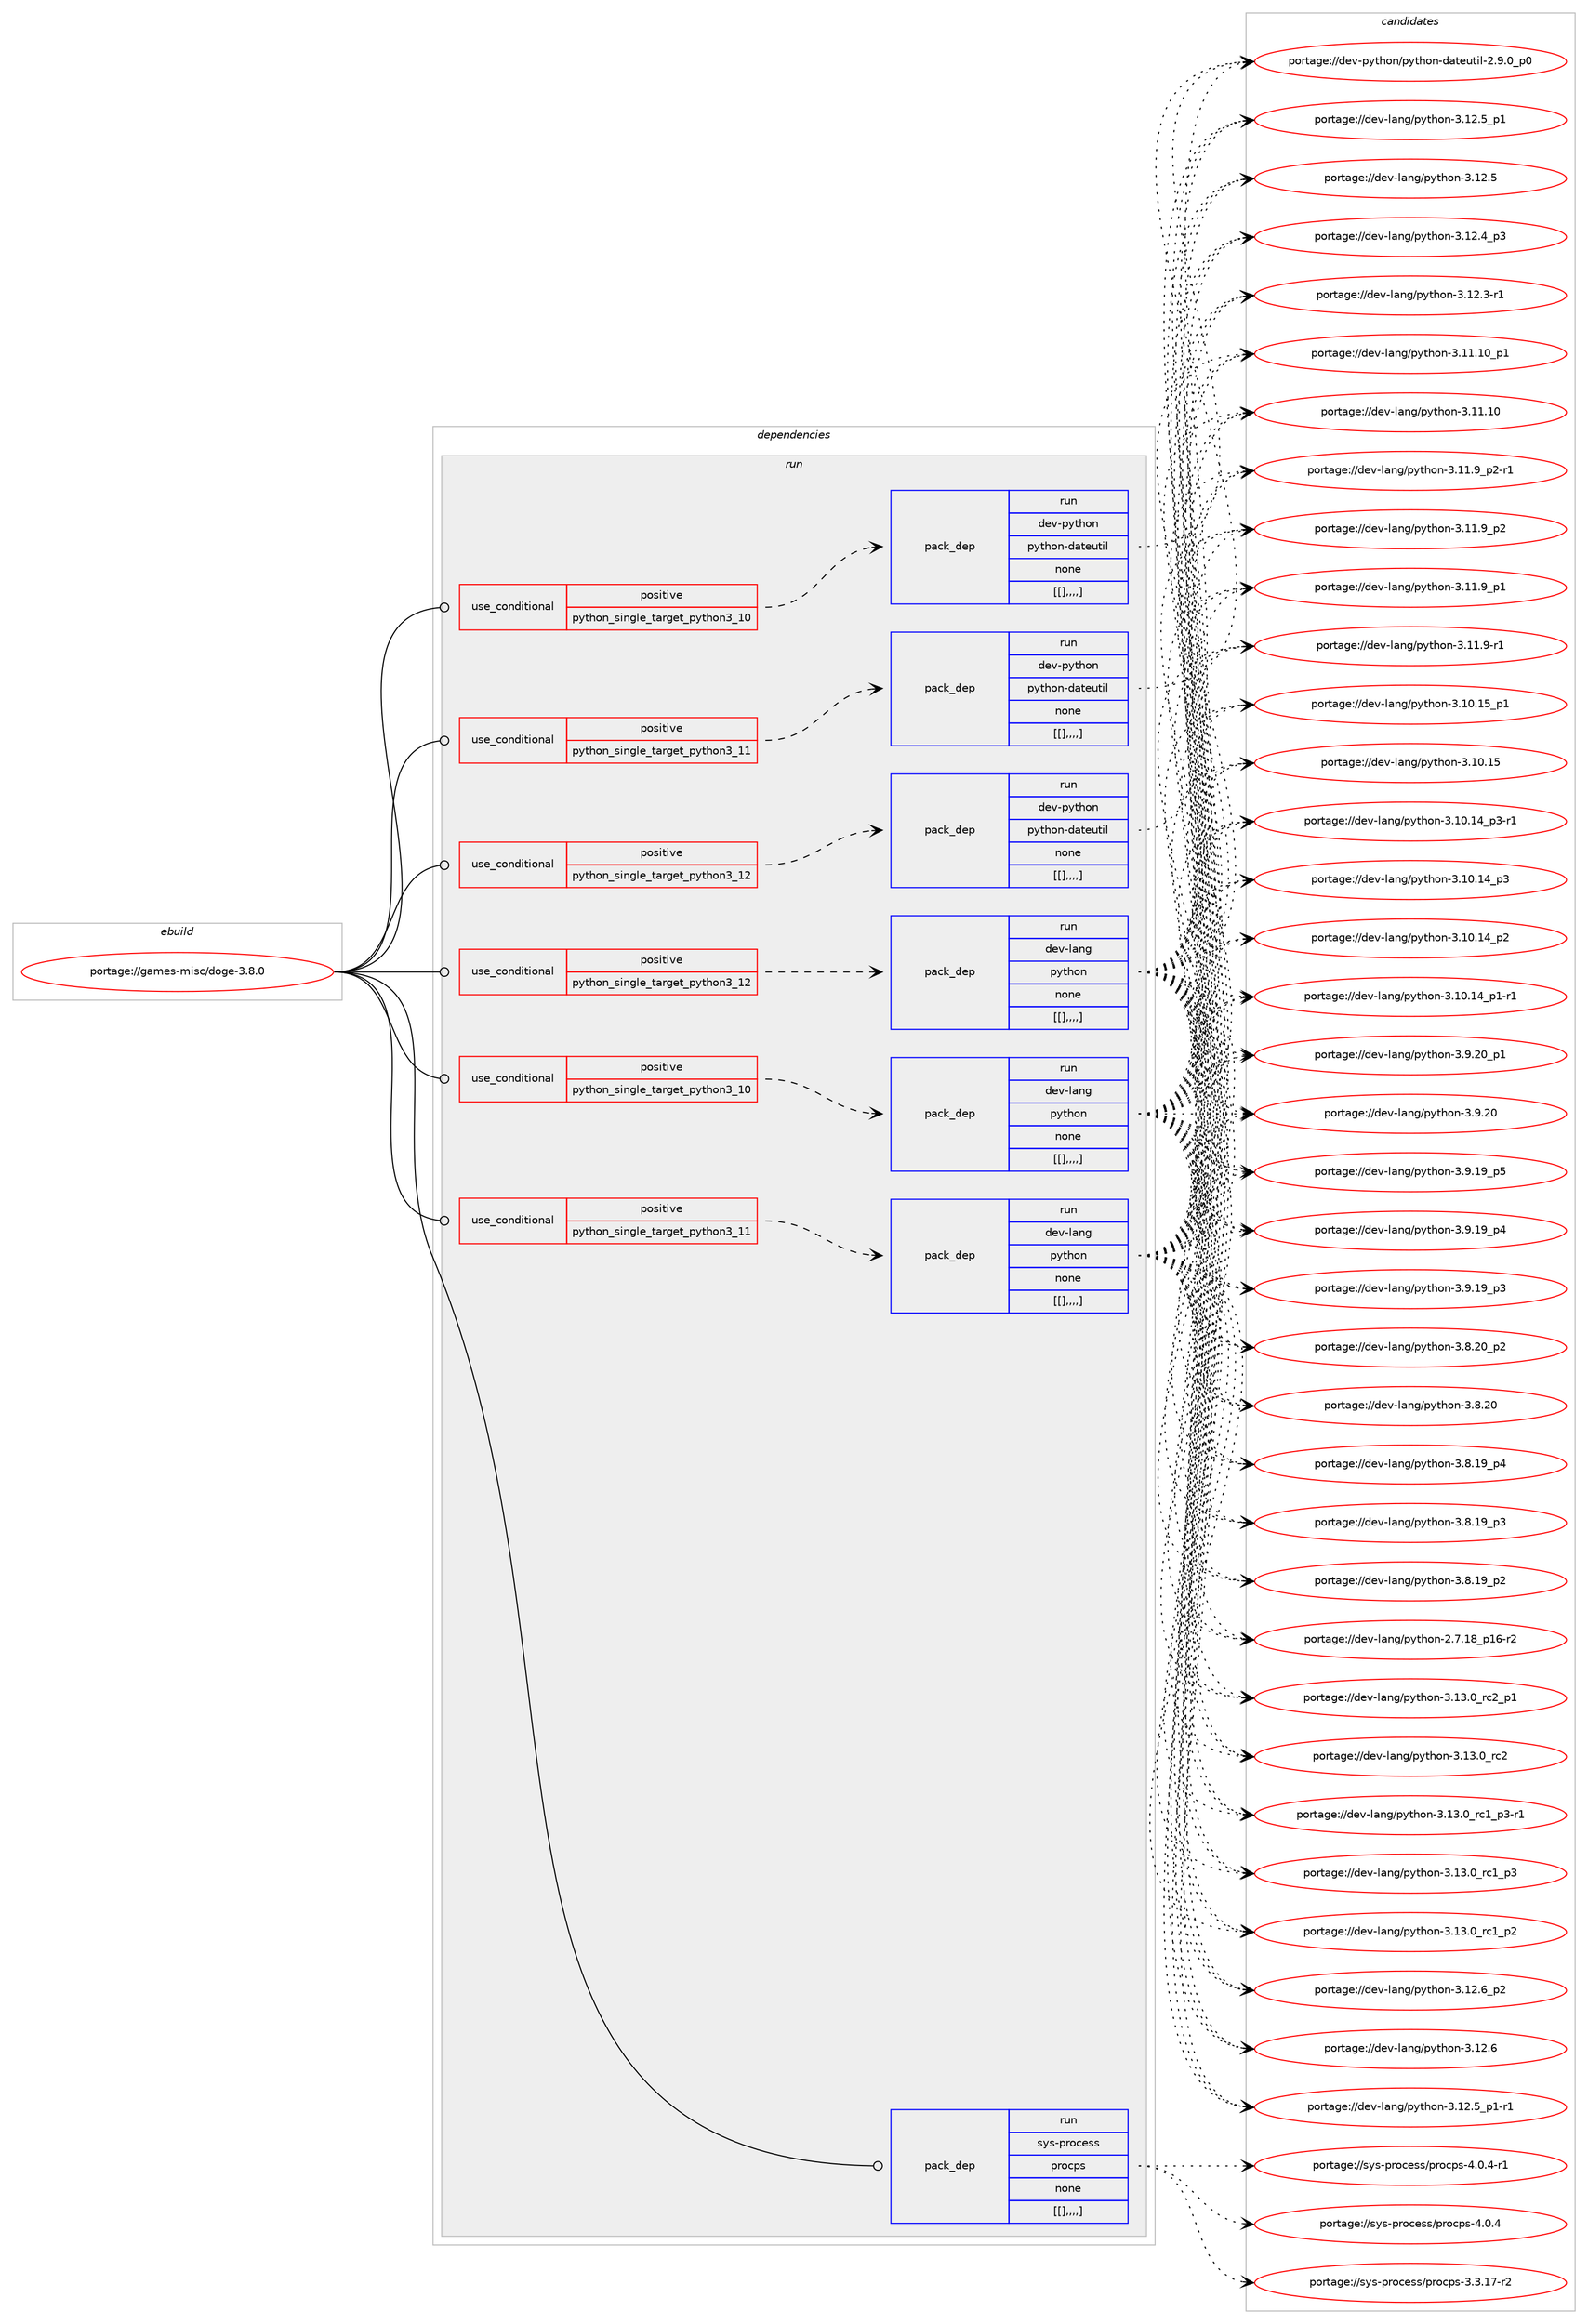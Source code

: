digraph prolog {

# *************
# Graph options
# *************

newrank=true;
concentrate=true;
compound=true;
graph [rankdir=LR,fontname=Helvetica,fontsize=10,ranksep=1.5];#, ranksep=2.5, nodesep=0.2];
edge  [arrowhead=vee];
node  [fontname=Helvetica,fontsize=10];

# **********
# The ebuild
# **********

subgraph cluster_leftcol {
color=gray;
label=<<i>ebuild</i>>;
id [label="portage://games-misc/doge-3.8.0", color=red, width=4, href="../games-misc/doge-3.8.0.svg"];
}

# ****************
# The dependencies
# ****************

subgraph cluster_midcol {
color=gray;
label=<<i>dependencies</i>>;
subgraph cluster_compile {
fillcolor="#eeeeee";
style=filled;
label=<<i>compile</i>>;
}
subgraph cluster_compileandrun {
fillcolor="#eeeeee";
style=filled;
label=<<i>compile and run</i>>;
}
subgraph cluster_run {
fillcolor="#eeeeee";
style=filled;
label=<<i>run</i>>;
subgraph cond66674 {
dependency235605 [label=<<TABLE BORDER="0" CELLBORDER="1" CELLSPACING="0" CELLPADDING="4"><TR><TD ROWSPAN="3" CELLPADDING="10">use_conditional</TD></TR><TR><TD>positive</TD></TR><TR><TD>python_single_target_python3_10</TD></TR></TABLE>>, shape=none, color=red];
subgraph pack167431 {
dependency235606 [label=<<TABLE BORDER="0" CELLBORDER="1" CELLSPACING="0" CELLPADDING="4" WIDTH="220"><TR><TD ROWSPAN="6" CELLPADDING="30">pack_dep</TD></TR><TR><TD WIDTH="110">run</TD></TR><TR><TD>dev-lang</TD></TR><TR><TD>python</TD></TR><TR><TD>none</TD></TR><TR><TD>[[],,,,]</TD></TR></TABLE>>, shape=none, color=blue];
}
dependency235605:e -> dependency235606:w [weight=20,style="dashed",arrowhead="vee"];
}
id:e -> dependency235605:w [weight=20,style="solid",arrowhead="odot"];
subgraph cond66675 {
dependency235607 [label=<<TABLE BORDER="0" CELLBORDER="1" CELLSPACING="0" CELLPADDING="4"><TR><TD ROWSPAN="3" CELLPADDING="10">use_conditional</TD></TR><TR><TD>positive</TD></TR><TR><TD>python_single_target_python3_10</TD></TR></TABLE>>, shape=none, color=red];
subgraph pack167432 {
dependency235608 [label=<<TABLE BORDER="0" CELLBORDER="1" CELLSPACING="0" CELLPADDING="4" WIDTH="220"><TR><TD ROWSPAN="6" CELLPADDING="30">pack_dep</TD></TR><TR><TD WIDTH="110">run</TD></TR><TR><TD>dev-python</TD></TR><TR><TD>python-dateutil</TD></TR><TR><TD>none</TD></TR><TR><TD>[[],,,,]</TD></TR></TABLE>>, shape=none, color=blue];
}
dependency235607:e -> dependency235608:w [weight=20,style="dashed",arrowhead="vee"];
}
id:e -> dependency235607:w [weight=20,style="solid",arrowhead="odot"];
subgraph cond66676 {
dependency235609 [label=<<TABLE BORDER="0" CELLBORDER="1" CELLSPACING="0" CELLPADDING="4"><TR><TD ROWSPAN="3" CELLPADDING="10">use_conditional</TD></TR><TR><TD>positive</TD></TR><TR><TD>python_single_target_python3_11</TD></TR></TABLE>>, shape=none, color=red];
subgraph pack167433 {
dependency235610 [label=<<TABLE BORDER="0" CELLBORDER="1" CELLSPACING="0" CELLPADDING="4" WIDTH="220"><TR><TD ROWSPAN="6" CELLPADDING="30">pack_dep</TD></TR><TR><TD WIDTH="110">run</TD></TR><TR><TD>dev-lang</TD></TR><TR><TD>python</TD></TR><TR><TD>none</TD></TR><TR><TD>[[],,,,]</TD></TR></TABLE>>, shape=none, color=blue];
}
dependency235609:e -> dependency235610:w [weight=20,style="dashed",arrowhead="vee"];
}
id:e -> dependency235609:w [weight=20,style="solid",arrowhead="odot"];
subgraph cond66677 {
dependency235611 [label=<<TABLE BORDER="0" CELLBORDER="1" CELLSPACING="0" CELLPADDING="4"><TR><TD ROWSPAN="3" CELLPADDING="10">use_conditional</TD></TR><TR><TD>positive</TD></TR><TR><TD>python_single_target_python3_11</TD></TR></TABLE>>, shape=none, color=red];
subgraph pack167434 {
dependency235612 [label=<<TABLE BORDER="0" CELLBORDER="1" CELLSPACING="0" CELLPADDING="4" WIDTH="220"><TR><TD ROWSPAN="6" CELLPADDING="30">pack_dep</TD></TR><TR><TD WIDTH="110">run</TD></TR><TR><TD>dev-python</TD></TR><TR><TD>python-dateutil</TD></TR><TR><TD>none</TD></TR><TR><TD>[[],,,,]</TD></TR></TABLE>>, shape=none, color=blue];
}
dependency235611:e -> dependency235612:w [weight=20,style="dashed",arrowhead="vee"];
}
id:e -> dependency235611:w [weight=20,style="solid",arrowhead="odot"];
subgraph cond66678 {
dependency235613 [label=<<TABLE BORDER="0" CELLBORDER="1" CELLSPACING="0" CELLPADDING="4"><TR><TD ROWSPAN="3" CELLPADDING="10">use_conditional</TD></TR><TR><TD>positive</TD></TR><TR><TD>python_single_target_python3_12</TD></TR></TABLE>>, shape=none, color=red];
subgraph pack167435 {
dependency235614 [label=<<TABLE BORDER="0" CELLBORDER="1" CELLSPACING="0" CELLPADDING="4" WIDTH="220"><TR><TD ROWSPAN="6" CELLPADDING="30">pack_dep</TD></TR><TR><TD WIDTH="110">run</TD></TR><TR><TD>dev-lang</TD></TR><TR><TD>python</TD></TR><TR><TD>none</TD></TR><TR><TD>[[],,,,]</TD></TR></TABLE>>, shape=none, color=blue];
}
dependency235613:e -> dependency235614:w [weight=20,style="dashed",arrowhead="vee"];
}
id:e -> dependency235613:w [weight=20,style="solid",arrowhead="odot"];
subgraph cond66679 {
dependency235615 [label=<<TABLE BORDER="0" CELLBORDER="1" CELLSPACING="0" CELLPADDING="4"><TR><TD ROWSPAN="3" CELLPADDING="10">use_conditional</TD></TR><TR><TD>positive</TD></TR><TR><TD>python_single_target_python3_12</TD></TR></TABLE>>, shape=none, color=red];
subgraph pack167436 {
dependency235616 [label=<<TABLE BORDER="0" CELLBORDER="1" CELLSPACING="0" CELLPADDING="4" WIDTH="220"><TR><TD ROWSPAN="6" CELLPADDING="30">pack_dep</TD></TR><TR><TD WIDTH="110">run</TD></TR><TR><TD>dev-python</TD></TR><TR><TD>python-dateutil</TD></TR><TR><TD>none</TD></TR><TR><TD>[[],,,,]</TD></TR></TABLE>>, shape=none, color=blue];
}
dependency235615:e -> dependency235616:w [weight=20,style="dashed",arrowhead="vee"];
}
id:e -> dependency235615:w [weight=20,style="solid",arrowhead="odot"];
subgraph pack167437 {
dependency235617 [label=<<TABLE BORDER="0" CELLBORDER="1" CELLSPACING="0" CELLPADDING="4" WIDTH="220"><TR><TD ROWSPAN="6" CELLPADDING="30">pack_dep</TD></TR><TR><TD WIDTH="110">run</TD></TR><TR><TD>sys-process</TD></TR><TR><TD>procps</TD></TR><TR><TD>none</TD></TR><TR><TD>[[],,,,]</TD></TR></TABLE>>, shape=none, color=blue];
}
id:e -> dependency235617:w [weight=20,style="solid",arrowhead="odot"];
}
}

# **************
# The candidates
# **************

subgraph cluster_choices {
rank=same;
color=gray;
label=<<i>candidates</i>>;

subgraph choice167431 {
color=black;
nodesep=1;
choice100101118451089711010347112121116104111110455146495146489511499509511249 [label="portage://dev-lang/python-3.13.0_rc2_p1", color=red, width=4,href="../dev-lang/python-3.13.0_rc2_p1.svg"];
choice10010111845108971101034711212111610411111045514649514648951149950 [label="portage://dev-lang/python-3.13.0_rc2", color=red, width=4,href="../dev-lang/python-3.13.0_rc2.svg"];
choice1001011184510897110103471121211161041111104551464951464895114994995112514511449 [label="portage://dev-lang/python-3.13.0_rc1_p3-r1", color=red, width=4,href="../dev-lang/python-3.13.0_rc1_p3-r1.svg"];
choice100101118451089711010347112121116104111110455146495146489511499499511251 [label="portage://dev-lang/python-3.13.0_rc1_p3", color=red, width=4,href="../dev-lang/python-3.13.0_rc1_p3.svg"];
choice100101118451089711010347112121116104111110455146495146489511499499511250 [label="portage://dev-lang/python-3.13.0_rc1_p2", color=red, width=4,href="../dev-lang/python-3.13.0_rc1_p2.svg"];
choice100101118451089711010347112121116104111110455146495046549511250 [label="portage://dev-lang/python-3.12.6_p2", color=red, width=4,href="../dev-lang/python-3.12.6_p2.svg"];
choice10010111845108971101034711212111610411111045514649504654 [label="portage://dev-lang/python-3.12.6", color=red, width=4,href="../dev-lang/python-3.12.6.svg"];
choice1001011184510897110103471121211161041111104551464950465395112494511449 [label="portage://dev-lang/python-3.12.5_p1-r1", color=red, width=4,href="../dev-lang/python-3.12.5_p1-r1.svg"];
choice100101118451089711010347112121116104111110455146495046539511249 [label="portage://dev-lang/python-3.12.5_p1", color=red, width=4,href="../dev-lang/python-3.12.5_p1.svg"];
choice10010111845108971101034711212111610411111045514649504653 [label="portage://dev-lang/python-3.12.5", color=red, width=4,href="../dev-lang/python-3.12.5.svg"];
choice100101118451089711010347112121116104111110455146495046529511251 [label="portage://dev-lang/python-3.12.4_p3", color=red, width=4,href="../dev-lang/python-3.12.4_p3.svg"];
choice100101118451089711010347112121116104111110455146495046514511449 [label="portage://dev-lang/python-3.12.3-r1", color=red, width=4,href="../dev-lang/python-3.12.3-r1.svg"];
choice10010111845108971101034711212111610411111045514649494649489511249 [label="portage://dev-lang/python-3.11.10_p1", color=red, width=4,href="../dev-lang/python-3.11.10_p1.svg"];
choice1001011184510897110103471121211161041111104551464949464948 [label="portage://dev-lang/python-3.11.10", color=red, width=4,href="../dev-lang/python-3.11.10.svg"];
choice1001011184510897110103471121211161041111104551464949465795112504511449 [label="portage://dev-lang/python-3.11.9_p2-r1", color=red, width=4,href="../dev-lang/python-3.11.9_p2-r1.svg"];
choice100101118451089711010347112121116104111110455146494946579511250 [label="portage://dev-lang/python-3.11.9_p2", color=red, width=4,href="../dev-lang/python-3.11.9_p2.svg"];
choice100101118451089711010347112121116104111110455146494946579511249 [label="portage://dev-lang/python-3.11.9_p1", color=red, width=4,href="../dev-lang/python-3.11.9_p1.svg"];
choice100101118451089711010347112121116104111110455146494946574511449 [label="portage://dev-lang/python-3.11.9-r1", color=red, width=4,href="../dev-lang/python-3.11.9-r1.svg"];
choice10010111845108971101034711212111610411111045514649484649539511249 [label="portage://dev-lang/python-3.10.15_p1", color=red, width=4,href="../dev-lang/python-3.10.15_p1.svg"];
choice1001011184510897110103471121211161041111104551464948464953 [label="portage://dev-lang/python-3.10.15", color=red, width=4,href="../dev-lang/python-3.10.15.svg"];
choice100101118451089711010347112121116104111110455146494846495295112514511449 [label="portage://dev-lang/python-3.10.14_p3-r1", color=red, width=4,href="../dev-lang/python-3.10.14_p3-r1.svg"];
choice10010111845108971101034711212111610411111045514649484649529511251 [label="portage://dev-lang/python-3.10.14_p3", color=red, width=4,href="../dev-lang/python-3.10.14_p3.svg"];
choice10010111845108971101034711212111610411111045514649484649529511250 [label="portage://dev-lang/python-3.10.14_p2", color=red, width=4,href="../dev-lang/python-3.10.14_p2.svg"];
choice100101118451089711010347112121116104111110455146494846495295112494511449 [label="portage://dev-lang/python-3.10.14_p1-r1", color=red, width=4,href="../dev-lang/python-3.10.14_p1-r1.svg"];
choice100101118451089711010347112121116104111110455146574650489511249 [label="portage://dev-lang/python-3.9.20_p1", color=red, width=4,href="../dev-lang/python-3.9.20_p1.svg"];
choice10010111845108971101034711212111610411111045514657465048 [label="portage://dev-lang/python-3.9.20", color=red, width=4,href="../dev-lang/python-3.9.20.svg"];
choice100101118451089711010347112121116104111110455146574649579511253 [label="portage://dev-lang/python-3.9.19_p5", color=red, width=4,href="../dev-lang/python-3.9.19_p5.svg"];
choice100101118451089711010347112121116104111110455146574649579511252 [label="portage://dev-lang/python-3.9.19_p4", color=red, width=4,href="../dev-lang/python-3.9.19_p4.svg"];
choice100101118451089711010347112121116104111110455146574649579511251 [label="portage://dev-lang/python-3.9.19_p3", color=red, width=4,href="../dev-lang/python-3.9.19_p3.svg"];
choice100101118451089711010347112121116104111110455146564650489511250 [label="portage://dev-lang/python-3.8.20_p2", color=red, width=4,href="../dev-lang/python-3.8.20_p2.svg"];
choice10010111845108971101034711212111610411111045514656465048 [label="portage://dev-lang/python-3.8.20", color=red, width=4,href="../dev-lang/python-3.8.20.svg"];
choice100101118451089711010347112121116104111110455146564649579511252 [label="portage://dev-lang/python-3.8.19_p4", color=red, width=4,href="../dev-lang/python-3.8.19_p4.svg"];
choice100101118451089711010347112121116104111110455146564649579511251 [label="portage://dev-lang/python-3.8.19_p3", color=red, width=4,href="../dev-lang/python-3.8.19_p3.svg"];
choice100101118451089711010347112121116104111110455146564649579511250 [label="portage://dev-lang/python-3.8.19_p2", color=red, width=4,href="../dev-lang/python-3.8.19_p2.svg"];
choice100101118451089711010347112121116104111110455046554649569511249544511450 [label="portage://dev-lang/python-2.7.18_p16-r2", color=red, width=4,href="../dev-lang/python-2.7.18_p16-r2.svg"];
dependency235606:e -> choice100101118451089711010347112121116104111110455146495146489511499509511249:w [style=dotted,weight="100"];
dependency235606:e -> choice10010111845108971101034711212111610411111045514649514648951149950:w [style=dotted,weight="100"];
dependency235606:e -> choice1001011184510897110103471121211161041111104551464951464895114994995112514511449:w [style=dotted,weight="100"];
dependency235606:e -> choice100101118451089711010347112121116104111110455146495146489511499499511251:w [style=dotted,weight="100"];
dependency235606:e -> choice100101118451089711010347112121116104111110455146495146489511499499511250:w [style=dotted,weight="100"];
dependency235606:e -> choice100101118451089711010347112121116104111110455146495046549511250:w [style=dotted,weight="100"];
dependency235606:e -> choice10010111845108971101034711212111610411111045514649504654:w [style=dotted,weight="100"];
dependency235606:e -> choice1001011184510897110103471121211161041111104551464950465395112494511449:w [style=dotted,weight="100"];
dependency235606:e -> choice100101118451089711010347112121116104111110455146495046539511249:w [style=dotted,weight="100"];
dependency235606:e -> choice10010111845108971101034711212111610411111045514649504653:w [style=dotted,weight="100"];
dependency235606:e -> choice100101118451089711010347112121116104111110455146495046529511251:w [style=dotted,weight="100"];
dependency235606:e -> choice100101118451089711010347112121116104111110455146495046514511449:w [style=dotted,weight="100"];
dependency235606:e -> choice10010111845108971101034711212111610411111045514649494649489511249:w [style=dotted,weight="100"];
dependency235606:e -> choice1001011184510897110103471121211161041111104551464949464948:w [style=dotted,weight="100"];
dependency235606:e -> choice1001011184510897110103471121211161041111104551464949465795112504511449:w [style=dotted,weight="100"];
dependency235606:e -> choice100101118451089711010347112121116104111110455146494946579511250:w [style=dotted,weight="100"];
dependency235606:e -> choice100101118451089711010347112121116104111110455146494946579511249:w [style=dotted,weight="100"];
dependency235606:e -> choice100101118451089711010347112121116104111110455146494946574511449:w [style=dotted,weight="100"];
dependency235606:e -> choice10010111845108971101034711212111610411111045514649484649539511249:w [style=dotted,weight="100"];
dependency235606:e -> choice1001011184510897110103471121211161041111104551464948464953:w [style=dotted,weight="100"];
dependency235606:e -> choice100101118451089711010347112121116104111110455146494846495295112514511449:w [style=dotted,weight="100"];
dependency235606:e -> choice10010111845108971101034711212111610411111045514649484649529511251:w [style=dotted,weight="100"];
dependency235606:e -> choice10010111845108971101034711212111610411111045514649484649529511250:w [style=dotted,weight="100"];
dependency235606:e -> choice100101118451089711010347112121116104111110455146494846495295112494511449:w [style=dotted,weight="100"];
dependency235606:e -> choice100101118451089711010347112121116104111110455146574650489511249:w [style=dotted,weight="100"];
dependency235606:e -> choice10010111845108971101034711212111610411111045514657465048:w [style=dotted,weight="100"];
dependency235606:e -> choice100101118451089711010347112121116104111110455146574649579511253:w [style=dotted,weight="100"];
dependency235606:e -> choice100101118451089711010347112121116104111110455146574649579511252:w [style=dotted,weight="100"];
dependency235606:e -> choice100101118451089711010347112121116104111110455146574649579511251:w [style=dotted,weight="100"];
dependency235606:e -> choice100101118451089711010347112121116104111110455146564650489511250:w [style=dotted,weight="100"];
dependency235606:e -> choice10010111845108971101034711212111610411111045514656465048:w [style=dotted,weight="100"];
dependency235606:e -> choice100101118451089711010347112121116104111110455146564649579511252:w [style=dotted,weight="100"];
dependency235606:e -> choice100101118451089711010347112121116104111110455146564649579511251:w [style=dotted,weight="100"];
dependency235606:e -> choice100101118451089711010347112121116104111110455146564649579511250:w [style=dotted,weight="100"];
dependency235606:e -> choice100101118451089711010347112121116104111110455046554649569511249544511450:w [style=dotted,weight="100"];
}
subgraph choice167432 {
color=black;
nodesep=1;
choice100101118451121211161041111104711212111610411111045100971161011171161051084550465746489511248 [label="portage://dev-python/python-dateutil-2.9.0_p0", color=red, width=4,href="../dev-python/python-dateutil-2.9.0_p0.svg"];
dependency235608:e -> choice100101118451121211161041111104711212111610411111045100971161011171161051084550465746489511248:w [style=dotted,weight="100"];
}
subgraph choice167433 {
color=black;
nodesep=1;
choice100101118451089711010347112121116104111110455146495146489511499509511249 [label="portage://dev-lang/python-3.13.0_rc2_p1", color=red, width=4,href="../dev-lang/python-3.13.0_rc2_p1.svg"];
choice10010111845108971101034711212111610411111045514649514648951149950 [label="portage://dev-lang/python-3.13.0_rc2", color=red, width=4,href="../dev-lang/python-3.13.0_rc2.svg"];
choice1001011184510897110103471121211161041111104551464951464895114994995112514511449 [label="portage://dev-lang/python-3.13.0_rc1_p3-r1", color=red, width=4,href="../dev-lang/python-3.13.0_rc1_p3-r1.svg"];
choice100101118451089711010347112121116104111110455146495146489511499499511251 [label="portage://dev-lang/python-3.13.0_rc1_p3", color=red, width=4,href="../dev-lang/python-3.13.0_rc1_p3.svg"];
choice100101118451089711010347112121116104111110455146495146489511499499511250 [label="portage://dev-lang/python-3.13.0_rc1_p2", color=red, width=4,href="../dev-lang/python-3.13.0_rc1_p2.svg"];
choice100101118451089711010347112121116104111110455146495046549511250 [label="portage://dev-lang/python-3.12.6_p2", color=red, width=4,href="../dev-lang/python-3.12.6_p2.svg"];
choice10010111845108971101034711212111610411111045514649504654 [label="portage://dev-lang/python-3.12.6", color=red, width=4,href="../dev-lang/python-3.12.6.svg"];
choice1001011184510897110103471121211161041111104551464950465395112494511449 [label="portage://dev-lang/python-3.12.5_p1-r1", color=red, width=4,href="../dev-lang/python-3.12.5_p1-r1.svg"];
choice100101118451089711010347112121116104111110455146495046539511249 [label="portage://dev-lang/python-3.12.5_p1", color=red, width=4,href="../dev-lang/python-3.12.5_p1.svg"];
choice10010111845108971101034711212111610411111045514649504653 [label="portage://dev-lang/python-3.12.5", color=red, width=4,href="../dev-lang/python-3.12.5.svg"];
choice100101118451089711010347112121116104111110455146495046529511251 [label="portage://dev-lang/python-3.12.4_p3", color=red, width=4,href="../dev-lang/python-3.12.4_p3.svg"];
choice100101118451089711010347112121116104111110455146495046514511449 [label="portage://dev-lang/python-3.12.3-r1", color=red, width=4,href="../dev-lang/python-3.12.3-r1.svg"];
choice10010111845108971101034711212111610411111045514649494649489511249 [label="portage://dev-lang/python-3.11.10_p1", color=red, width=4,href="../dev-lang/python-3.11.10_p1.svg"];
choice1001011184510897110103471121211161041111104551464949464948 [label="portage://dev-lang/python-3.11.10", color=red, width=4,href="../dev-lang/python-3.11.10.svg"];
choice1001011184510897110103471121211161041111104551464949465795112504511449 [label="portage://dev-lang/python-3.11.9_p2-r1", color=red, width=4,href="../dev-lang/python-3.11.9_p2-r1.svg"];
choice100101118451089711010347112121116104111110455146494946579511250 [label="portage://dev-lang/python-3.11.9_p2", color=red, width=4,href="../dev-lang/python-3.11.9_p2.svg"];
choice100101118451089711010347112121116104111110455146494946579511249 [label="portage://dev-lang/python-3.11.9_p1", color=red, width=4,href="../dev-lang/python-3.11.9_p1.svg"];
choice100101118451089711010347112121116104111110455146494946574511449 [label="portage://dev-lang/python-3.11.9-r1", color=red, width=4,href="../dev-lang/python-3.11.9-r1.svg"];
choice10010111845108971101034711212111610411111045514649484649539511249 [label="portage://dev-lang/python-3.10.15_p1", color=red, width=4,href="../dev-lang/python-3.10.15_p1.svg"];
choice1001011184510897110103471121211161041111104551464948464953 [label="portage://dev-lang/python-3.10.15", color=red, width=4,href="../dev-lang/python-3.10.15.svg"];
choice100101118451089711010347112121116104111110455146494846495295112514511449 [label="portage://dev-lang/python-3.10.14_p3-r1", color=red, width=4,href="../dev-lang/python-3.10.14_p3-r1.svg"];
choice10010111845108971101034711212111610411111045514649484649529511251 [label="portage://dev-lang/python-3.10.14_p3", color=red, width=4,href="../dev-lang/python-3.10.14_p3.svg"];
choice10010111845108971101034711212111610411111045514649484649529511250 [label="portage://dev-lang/python-3.10.14_p2", color=red, width=4,href="../dev-lang/python-3.10.14_p2.svg"];
choice100101118451089711010347112121116104111110455146494846495295112494511449 [label="portage://dev-lang/python-3.10.14_p1-r1", color=red, width=4,href="../dev-lang/python-3.10.14_p1-r1.svg"];
choice100101118451089711010347112121116104111110455146574650489511249 [label="portage://dev-lang/python-3.9.20_p1", color=red, width=4,href="../dev-lang/python-3.9.20_p1.svg"];
choice10010111845108971101034711212111610411111045514657465048 [label="portage://dev-lang/python-3.9.20", color=red, width=4,href="../dev-lang/python-3.9.20.svg"];
choice100101118451089711010347112121116104111110455146574649579511253 [label="portage://dev-lang/python-3.9.19_p5", color=red, width=4,href="../dev-lang/python-3.9.19_p5.svg"];
choice100101118451089711010347112121116104111110455146574649579511252 [label="portage://dev-lang/python-3.9.19_p4", color=red, width=4,href="../dev-lang/python-3.9.19_p4.svg"];
choice100101118451089711010347112121116104111110455146574649579511251 [label="portage://dev-lang/python-3.9.19_p3", color=red, width=4,href="../dev-lang/python-3.9.19_p3.svg"];
choice100101118451089711010347112121116104111110455146564650489511250 [label="portage://dev-lang/python-3.8.20_p2", color=red, width=4,href="../dev-lang/python-3.8.20_p2.svg"];
choice10010111845108971101034711212111610411111045514656465048 [label="portage://dev-lang/python-3.8.20", color=red, width=4,href="../dev-lang/python-3.8.20.svg"];
choice100101118451089711010347112121116104111110455146564649579511252 [label="portage://dev-lang/python-3.8.19_p4", color=red, width=4,href="../dev-lang/python-3.8.19_p4.svg"];
choice100101118451089711010347112121116104111110455146564649579511251 [label="portage://dev-lang/python-3.8.19_p3", color=red, width=4,href="../dev-lang/python-3.8.19_p3.svg"];
choice100101118451089711010347112121116104111110455146564649579511250 [label="portage://dev-lang/python-3.8.19_p2", color=red, width=4,href="../dev-lang/python-3.8.19_p2.svg"];
choice100101118451089711010347112121116104111110455046554649569511249544511450 [label="portage://dev-lang/python-2.7.18_p16-r2", color=red, width=4,href="../dev-lang/python-2.7.18_p16-r2.svg"];
dependency235610:e -> choice100101118451089711010347112121116104111110455146495146489511499509511249:w [style=dotted,weight="100"];
dependency235610:e -> choice10010111845108971101034711212111610411111045514649514648951149950:w [style=dotted,weight="100"];
dependency235610:e -> choice1001011184510897110103471121211161041111104551464951464895114994995112514511449:w [style=dotted,weight="100"];
dependency235610:e -> choice100101118451089711010347112121116104111110455146495146489511499499511251:w [style=dotted,weight="100"];
dependency235610:e -> choice100101118451089711010347112121116104111110455146495146489511499499511250:w [style=dotted,weight="100"];
dependency235610:e -> choice100101118451089711010347112121116104111110455146495046549511250:w [style=dotted,weight="100"];
dependency235610:e -> choice10010111845108971101034711212111610411111045514649504654:w [style=dotted,weight="100"];
dependency235610:e -> choice1001011184510897110103471121211161041111104551464950465395112494511449:w [style=dotted,weight="100"];
dependency235610:e -> choice100101118451089711010347112121116104111110455146495046539511249:w [style=dotted,weight="100"];
dependency235610:e -> choice10010111845108971101034711212111610411111045514649504653:w [style=dotted,weight="100"];
dependency235610:e -> choice100101118451089711010347112121116104111110455146495046529511251:w [style=dotted,weight="100"];
dependency235610:e -> choice100101118451089711010347112121116104111110455146495046514511449:w [style=dotted,weight="100"];
dependency235610:e -> choice10010111845108971101034711212111610411111045514649494649489511249:w [style=dotted,weight="100"];
dependency235610:e -> choice1001011184510897110103471121211161041111104551464949464948:w [style=dotted,weight="100"];
dependency235610:e -> choice1001011184510897110103471121211161041111104551464949465795112504511449:w [style=dotted,weight="100"];
dependency235610:e -> choice100101118451089711010347112121116104111110455146494946579511250:w [style=dotted,weight="100"];
dependency235610:e -> choice100101118451089711010347112121116104111110455146494946579511249:w [style=dotted,weight="100"];
dependency235610:e -> choice100101118451089711010347112121116104111110455146494946574511449:w [style=dotted,weight="100"];
dependency235610:e -> choice10010111845108971101034711212111610411111045514649484649539511249:w [style=dotted,weight="100"];
dependency235610:e -> choice1001011184510897110103471121211161041111104551464948464953:w [style=dotted,weight="100"];
dependency235610:e -> choice100101118451089711010347112121116104111110455146494846495295112514511449:w [style=dotted,weight="100"];
dependency235610:e -> choice10010111845108971101034711212111610411111045514649484649529511251:w [style=dotted,weight="100"];
dependency235610:e -> choice10010111845108971101034711212111610411111045514649484649529511250:w [style=dotted,weight="100"];
dependency235610:e -> choice100101118451089711010347112121116104111110455146494846495295112494511449:w [style=dotted,weight="100"];
dependency235610:e -> choice100101118451089711010347112121116104111110455146574650489511249:w [style=dotted,weight="100"];
dependency235610:e -> choice10010111845108971101034711212111610411111045514657465048:w [style=dotted,weight="100"];
dependency235610:e -> choice100101118451089711010347112121116104111110455146574649579511253:w [style=dotted,weight="100"];
dependency235610:e -> choice100101118451089711010347112121116104111110455146574649579511252:w [style=dotted,weight="100"];
dependency235610:e -> choice100101118451089711010347112121116104111110455146574649579511251:w [style=dotted,weight="100"];
dependency235610:e -> choice100101118451089711010347112121116104111110455146564650489511250:w [style=dotted,weight="100"];
dependency235610:e -> choice10010111845108971101034711212111610411111045514656465048:w [style=dotted,weight="100"];
dependency235610:e -> choice100101118451089711010347112121116104111110455146564649579511252:w [style=dotted,weight="100"];
dependency235610:e -> choice100101118451089711010347112121116104111110455146564649579511251:w [style=dotted,weight="100"];
dependency235610:e -> choice100101118451089711010347112121116104111110455146564649579511250:w [style=dotted,weight="100"];
dependency235610:e -> choice100101118451089711010347112121116104111110455046554649569511249544511450:w [style=dotted,weight="100"];
}
subgraph choice167434 {
color=black;
nodesep=1;
choice100101118451121211161041111104711212111610411111045100971161011171161051084550465746489511248 [label="portage://dev-python/python-dateutil-2.9.0_p0", color=red, width=4,href="../dev-python/python-dateutil-2.9.0_p0.svg"];
dependency235612:e -> choice100101118451121211161041111104711212111610411111045100971161011171161051084550465746489511248:w [style=dotted,weight="100"];
}
subgraph choice167435 {
color=black;
nodesep=1;
choice100101118451089711010347112121116104111110455146495146489511499509511249 [label="portage://dev-lang/python-3.13.0_rc2_p1", color=red, width=4,href="../dev-lang/python-3.13.0_rc2_p1.svg"];
choice10010111845108971101034711212111610411111045514649514648951149950 [label="portage://dev-lang/python-3.13.0_rc2", color=red, width=4,href="../dev-lang/python-3.13.0_rc2.svg"];
choice1001011184510897110103471121211161041111104551464951464895114994995112514511449 [label="portage://dev-lang/python-3.13.0_rc1_p3-r1", color=red, width=4,href="../dev-lang/python-3.13.0_rc1_p3-r1.svg"];
choice100101118451089711010347112121116104111110455146495146489511499499511251 [label="portage://dev-lang/python-3.13.0_rc1_p3", color=red, width=4,href="../dev-lang/python-3.13.0_rc1_p3.svg"];
choice100101118451089711010347112121116104111110455146495146489511499499511250 [label="portage://dev-lang/python-3.13.0_rc1_p2", color=red, width=4,href="../dev-lang/python-3.13.0_rc1_p2.svg"];
choice100101118451089711010347112121116104111110455146495046549511250 [label="portage://dev-lang/python-3.12.6_p2", color=red, width=4,href="../dev-lang/python-3.12.6_p2.svg"];
choice10010111845108971101034711212111610411111045514649504654 [label="portage://dev-lang/python-3.12.6", color=red, width=4,href="../dev-lang/python-3.12.6.svg"];
choice1001011184510897110103471121211161041111104551464950465395112494511449 [label="portage://dev-lang/python-3.12.5_p1-r1", color=red, width=4,href="../dev-lang/python-3.12.5_p1-r1.svg"];
choice100101118451089711010347112121116104111110455146495046539511249 [label="portage://dev-lang/python-3.12.5_p1", color=red, width=4,href="../dev-lang/python-3.12.5_p1.svg"];
choice10010111845108971101034711212111610411111045514649504653 [label="portage://dev-lang/python-3.12.5", color=red, width=4,href="../dev-lang/python-3.12.5.svg"];
choice100101118451089711010347112121116104111110455146495046529511251 [label="portage://dev-lang/python-3.12.4_p3", color=red, width=4,href="../dev-lang/python-3.12.4_p3.svg"];
choice100101118451089711010347112121116104111110455146495046514511449 [label="portage://dev-lang/python-3.12.3-r1", color=red, width=4,href="../dev-lang/python-3.12.3-r1.svg"];
choice10010111845108971101034711212111610411111045514649494649489511249 [label="portage://dev-lang/python-3.11.10_p1", color=red, width=4,href="../dev-lang/python-3.11.10_p1.svg"];
choice1001011184510897110103471121211161041111104551464949464948 [label="portage://dev-lang/python-3.11.10", color=red, width=4,href="../dev-lang/python-3.11.10.svg"];
choice1001011184510897110103471121211161041111104551464949465795112504511449 [label="portage://dev-lang/python-3.11.9_p2-r1", color=red, width=4,href="../dev-lang/python-3.11.9_p2-r1.svg"];
choice100101118451089711010347112121116104111110455146494946579511250 [label="portage://dev-lang/python-3.11.9_p2", color=red, width=4,href="../dev-lang/python-3.11.9_p2.svg"];
choice100101118451089711010347112121116104111110455146494946579511249 [label="portage://dev-lang/python-3.11.9_p1", color=red, width=4,href="../dev-lang/python-3.11.9_p1.svg"];
choice100101118451089711010347112121116104111110455146494946574511449 [label="portage://dev-lang/python-3.11.9-r1", color=red, width=4,href="../dev-lang/python-3.11.9-r1.svg"];
choice10010111845108971101034711212111610411111045514649484649539511249 [label="portage://dev-lang/python-3.10.15_p1", color=red, width=4,href="../dev-lang/python-3.10.15_p1.svg"];
choice1001011184510897110103471121211161041111104551464948464953 [label="portage://dev-lang/python-3.10.15", color=red, width=4,href="../dev-lang/python-3.10.15.svg"];
choice100101118451089711010347112121116104111110455146494846495295112514511449 [label="portage://dev-lang/python-3.10.14_p3-r1", color=red, width=4,href="../dev-lang/python-3.10.14_p3-r1.svg"];
choice10010111845108971101034711212111610411111045514649484649529511251 [label="portage://dev-lang/python-3.10.14_p3", color=red, width=4,href="../dev-lang/python-3.10.14_p3.svg"];
choice10010111845108971101034711212111610411111045514649484649529511250 [label="portage://dev-lang/python-3.10.14_p2", color=red, width=4,href="../dev-lang/python-3.10.14_p2.svg"];
choice100101118451089711010347112121116104111110455146494846495295112494511449 [label="portage://dev-lang/python-3.10.14_p1-r1", color=red, width=4,href="../dev-lang/python-3.10.14_p1-r1.svg"];
choice100101118451089711010347112121116104111110455146574650489511249 [label="portage://dev-lang/python-3.9.20_p1", color=red, width=4,href="../dev-lang/python-3.9.20_p1.svg"];
choice10010111845108971101034711212111610411111045514657465048 [label="portage://dev-lang/python-3.9.20", color=red, width=4,href="../dev-lang/python-3.9.20.svg"];
choice100101118451089711010347112121116104111110455146574649579511253 [label="portage://dev-lang/python-3.9.19_p5", color=red, width=4,href="../dev-lang/python-3.9.19_p5.svg"];
choice100101118451089711010347112121116104111110455146574649579511252 [label="portage://dev-lang/python-3.9.19_p4", color=red, width=4,href="../dev-lang/python-3.9.19_p4.svg"];
choice100101118451089711010347112121116104111110455146574649579511251 [label="portage://dev-lang/python-3.9.19_p3", color=red, width=4,href="../dev-lang/python-3.9.19_p3.svg"];
choice100101118451089711010347112121116104111110455146564650489511250 [label="portage://dev-lang/python-3.8.20_p2", color=red, width=4,href="../dev-lang/python-3.8.20_p2.svg"];
choice10010111845108971101034711212111610411111045514656465048 [label="portage://dev-lang/python-3.8.20", color=red, width=4,href="../dev-lang/python-3.8.20.svg"];
choice100101118451089711010347112121116104111110455146564649579511252 [label="portage://dev-lang/python-3.8.19_p4", color=red, width=4,href="../dev-lang/python-3.8.19_p4.svg"];
choice100101118451089711010347112121116104111110455146564649579511251 [label="portage://dev-lang/python-3.8.19_p3", color=red, width=4,href="../dev-lang/python-3.8.19_p3.svg"];
choice100101118451089711010347112121116104111110455146564649579511250 [label="portage://dev-lang/python-3.8.19_p2", color=red, width=4,href="../dev-lang/python-3.8.19_p2.svg"];
choice100101118451089711010347112121116104111110455046554649569511249544511450 [label="portage://dev-lang/python-2.7.18_p16-r2", color=red, width=4,href="../dev-lang/python-2.7.18_p16-r2.svg"];
dependency235614:e -> choice100101118451089711010347112121116104111110455146495146489511499509511249:w [style=dotted,weight="100"];
dependency235614:e -> choice10010111845108971101034711212111610411111045514649514648951149950:w [style=dotted,weight="100"];
dependency235614:e -> choice1001011184510897110103471121211161041111104551464951464895114994995112514511449:w [style=dotted,weight="100"];
dependency235614:e -> choice100101118451089711010347112121116104111110455146495146489511499499511251:w [style=dotted,weight="100"];
dependency235614:e -> choice100101118451089711010347112121116104111110455146495146489511499499511250:w [style=dotted,weight="100"];
dependency235614:e -> choice100101118451089711010347112121116104111110455146495046549511250:w [style=dotted,weight="100"];
dependency235614:e -> choice10010111845108971101034711212111610411111045514649504654:w [style=dotted,weight="100"];
dependency235614:e -> choice1001011184510897110103471121211161041111104551464950465395112494511449:w [style=dotted,weight="100"];
dependency235614:e -> choice100101118451089711010347112121116104111110455146495046539511249:w [style=dotted,weight="100"];
dependency235614:e -> choice10010111845108971101034711212111610411111045514649504653:w [style=dotted,weight="100"];
dependency235614:e -> choice100101118451089711010347112121116104111110455146495046529511251:w [style=dotted,weight="100"];
dependency235614:e -> choice100101118451089711010347112121116104111110455146495046514511449:w [style=dotted,weight="100"];
dependency235614:e -> choice10010111845108971101034711212111610411111045514649494649489511249:w [style=dotted,weight="100"];
dependency235614:e -> choice1001011184510897110103471121211161041111104551464949464948:w [style=dotted,weight="100"];
dependency235614:e -> choice1001011184510897110103471121211161041111104551464949465795112504511449:w [style=dotted,weight="100"];
dependency235614:e -> choice100101118451089711010347112121116104111110455146494946579511250:w [style=dotted,weight="100"];
dependency235614:e -> choice100101118451089711010347112121116104111110455146494946579511249:w [style=dotted,weight="100"];
dependency235614:e -> choice100101118451089711010347112121116104111110455146494946574511449:w [style=dotted,weight="100"];
dependency235614:e -> choice10010111845108971101034711212111610411111045514649484649539511249:w [style=dotted,weight="100"];
dependency235614:e -> choice1001011184510897110103471121211161041111104551464948464953:w [style=dotted,weight="100"];
dependency235614:e -> choice100101118451089711010347112121116104111110455146494846495295112514511449:w [style=dotted,weight="100"];
dependency235614:e -> choice10010111845108971101034711212111610411111045514649484649529511251:w [style=dotted,weight="100"];
dependency235614:e -> choice10010111845108971101034711212111610411111045514649484649529511250:w [style=dotted,weight="100"];
dependency235614:e -> choice100101118451089711010347112121116104111110455146494846495295112494511449:w [style=dotted,weight="100"];
dependency235614:e -> choice100101118451089711010347112121116104111110455146574650489511249:w [style=dotted,weight="100"];
dependency235614:e -> choice10010111845108971101034711212111610411111045514657465048:w [style=dotted,weight="100"];
dependency235614:e -> choice100101118451089711010347112121116104111110455146574649579511253:w [style=dotted,weight="100"];
dependency235614:e -> choice100101118451089711010347112121116104111110455146574649579511252:w [style=dotted,weight="100"];
dependency235614:e -> choice100101118451089711010347112121116104111110455146574649579511251:w [style=dotted,weight="100"];
dependency235614:e -> choice100101118451089711010347112121116104111110455146564650489511250:w [style=dotted,weight="100"];
dependency235614:e -> choice10010111845108971101034711212111610411111045514656465048:w [style=dotted,weight="100"];
dependency235614:e -> choice100101118451089711010347112121116104111110455146564649579511252:w [style=dotted,weight="100"];
dependency235614:e -> choice100101118451089711010347112121116104111110455146564649579511251:w [style=dotted,weight="100"];
dependency235614:e -> choice100101118451089711010347112121116104111110455146564649579511250:w [style=dotted,weight="100"];
dependency235614:e -> choice100101118451089711010347112121116104111110455046554649569511249544511450:w [style=dotted,weight="100"];
}
subgraph choice167436 {
color=black;
nodesep=1;
choice100101118451121211161041111104711212111610411111045100971161011171161051084550465746489511248 [label="portage://dev-python/python-dateutil-2.9.0_p0", color=red, width=4,href="../dev-python/python-dateutil-2.9.0_p0.svg"];
dependency235616:e -> choice100101118451121211161041111104711212111610411111045100971161011171161051084550465746489511248:w [style=dotted,weight="100"];
}
subgraph choice167437 {
color=black;
nodesep=1;
choice115121115451121141119910111511547112114111991121154552464846524511449 [label="portage://sys-process/procps-4.0.4-r1", color=red, width=4,href="../sys-process/procps-4.0.4-r1.svg"];
choice11512111545112114111991011151154711211411199112115455246484652 [label="portage://sys-process/procps-4.0.4", color=red, width=4,href="../sys-process/procps-4.0.4.svg"];
choice11512111545112114111991011151154711211411199112115455146514649554511450 [label="portage://sys-process/procps-3.3.17-r2", color=red, width=4,href="../sys-process/procps-3.3.17-r2.svg"];
dependency235617:e -> choice115121115451121141119910111511547112114111991121154552464846524511449:w [style=dotted,weight="100"];
dependency235617:e -> choice11512111545112114111991011151154711211411199112115455246484652:w [style=dotted,weight="100"];
dependency235617:e -> choice11512111545112114111991011151154711211411199112115455146514649554511450:w [style=dotted,weight="100"];
}
}

}
